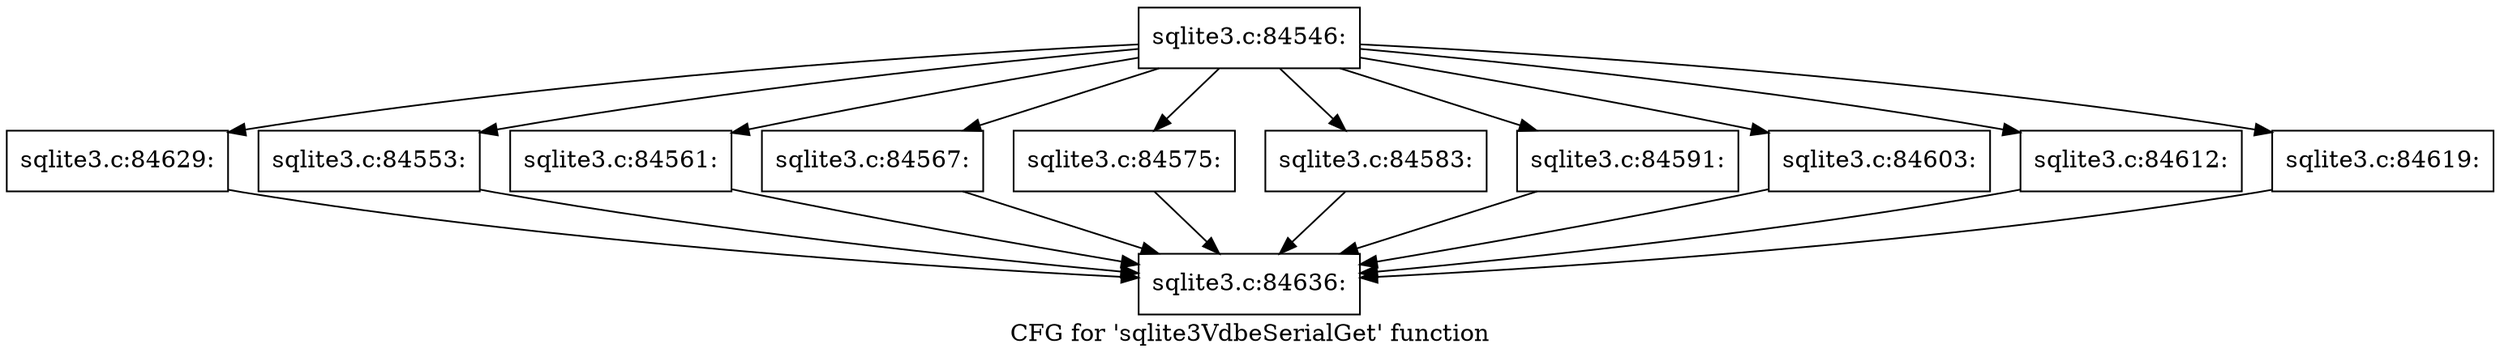digraph "CFG for 'sqlite3VdbeSerialGet' function" {
	label="CFG for 'sqlite3VdbeSerialGet' function";

	Node0x55c0f7f422c0 [shape=record,label="{sqlite3.c:84546:}"];
	Node0x55c0f7f422c0 -> Node0x55c0f7f44690;
	Node0x55c0f7f422c0 -> Node0x55c0f7f44a70;
	Node0x55c0f7f422c0 -> Node0x55c0f7f453d0;
	Node0x55c0f7f422c0 -> Node0x55c0f7f45810;
	Node0x55c0f7f422c0 -> Node0x55c0f7f46160;
	Node0x55c0f7f422c0 -> Node0x55c0f7f46e30;
	Node0x55c0f7f422c0 -> Node0x55c0f7f47e10;
	Node0x55c0f7f422c0 -> Node0x55c0f7f49100;
	Node0x55c0f7f422c0 -> Node0x55c0f7f4aeb0;
	Node0x55c0f7f422c0 -> Node0x55c0f5bfe1a0;
	Node0x55c0f7f44a70 [shape=record,label="{sqlite3.c:84553:}"];
	Node0x55c0f7f44a70 -> Node0x55c0f7f42b90;
	Node0x55c0f7f453d0 [shape=record,label="{sqlite3.c:84561:}"];
	Node0x55c0f7f453d0 -> Node0x55c0f7f42b90;
	Node0x55c0f7f45810 [shape=record,label="{sqlite3.c:84567:}"];
	Node0x55c0f7f45810 -> Node0x55c0f7f42b90;
	Node0x55c0f7f46160 [shape=record,label="{sqlite3.c:84575:}"];
	Node0x55c0f7f46160 -> Node0x55c0f7f42b90;
	Node0x55c0f7f46e30 [shape=record,label="{sqlite3.c:84583:}"];
	Node0x55c0f7f46e30 -> Node0x55c0f7f42b90;
	Node0x55c0f7f47e10 [shape=record,label="{sqlite3.c:84591:}"];
	Node0x55c0f7f47e10 -> Node0x55c0f7f42b90;
	Node0x55c0f7f49100 [shape=record,label="{sqlite3.c:84603:}"];
	Node0x55c0f7f49100 -> Node0x55c0f7f42b90;
	Node0x55c0f7f4aeb0 [shape=record,label="{sqlite3.c:84612:}"];
	Node0x55c0f7f4aeb0 -> Node0x55c0f7f42b90;
	Node0x55c0f5bfe1a0 [shape=record,label="{sqlite3.c:84619:}"];
	Node0x55c0f5bfe1a0 -> Node0x55c0f7f42b90;
	Node0x55c0f7f44690 [shape=record,label="{sqlite3.c:84629:}"];
	Node0x55c0f7f44690 -> Node0x55c0f7f42b90;
	Node0x55c0f7f42b90 [shape=record,label="{sqlite3.c:84636:}"];
}
